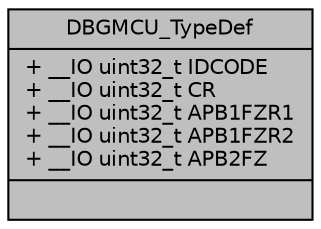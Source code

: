 digraph "DBGMCU_TypeDef"
{
 // LATEX_PDF_SIZE
  edge [fontname="Helvetica",fontsize="10",labelfontname="Helvetica",labelfontsize="10"];
  node [fontname="Helvetica",fontsize="10",shape=record];
  Node1 [label="{DBGMCU_TypeDef\n|+ __IO uint32_t IDCODE\l+ __IO uint32_t CR\l+ __IO uint32_t APB1FZR1\l+ __IO uint32_t APB1FZR2\l+ __IO uint32_t APB2FZ\l|}",height=0.2,width=0.4,color="black", fillcolor="grey75", style="filled", fontcolor="black",tooltip="Debug MCU."];
}
